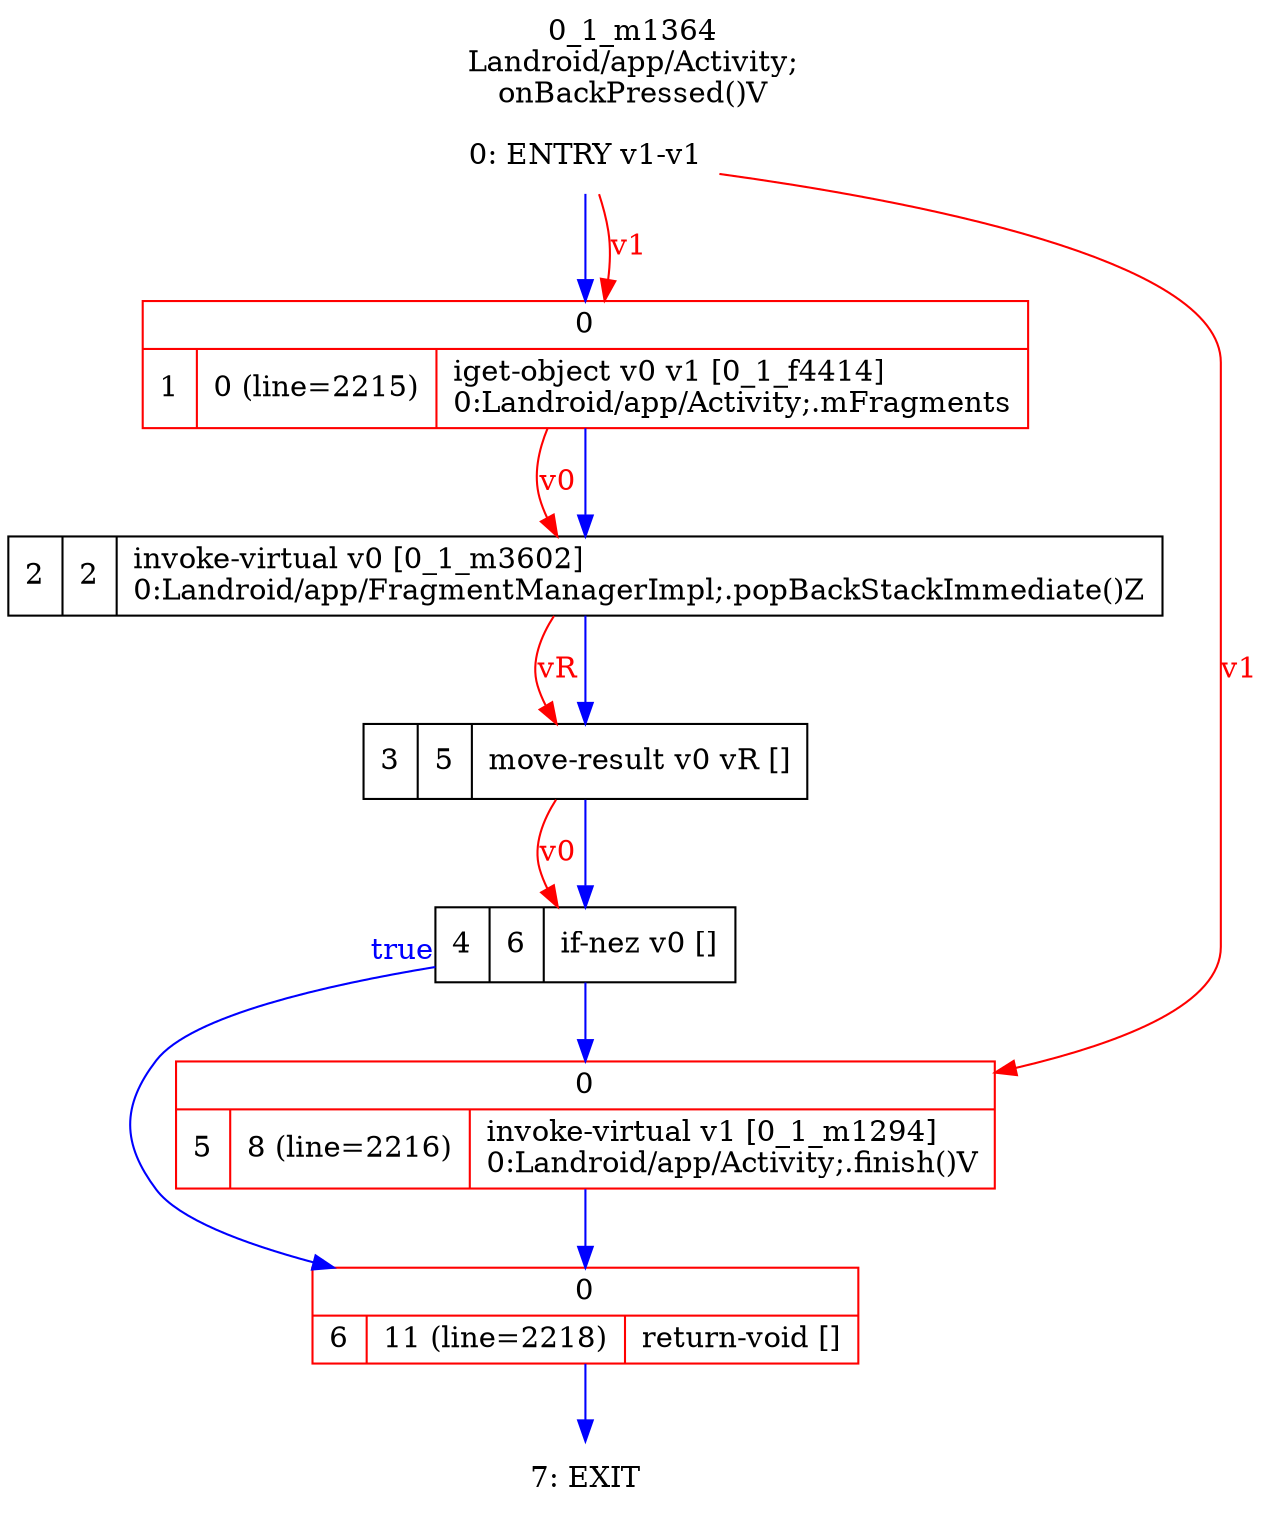 digraph G {
rankdir=UD;
labelloc=t;
label="0_1_m1364\nLandroid/app/Activity;
onBackPressed()V";
0[label="0: ENTRY v1-v1",shape=plaintext];
1[label="{0|{1|0 (line=2215)|iget-object v0 v1 [0_1_f4414]\l0:Landroid/app/Activity;.mFragments\l}}",shape=record, color=red];
2[label="2|2|invoke-virtual v0 [0_1_m3602]\l0:Landroid/app/FragmentManagerImpl;.popBackStackImmediate()Z\l",shape=record,URL="0_1_m3602.dot"];
3[label="3|5|move-result v0 vR []\l",shape=record];
4[label="4|6|if-nez v0 []\l",shape=record];
5[label="{0|{5|8 (line=2216)|invoke-virtual v1 [0_1_m1294]\l0:Landroid/app/Activity;.finish()V\l}}",shape=record,URL="0_1_m1294.dot", color=red];
6[label="{0|{6|11 (line=2218)|return-void []\l}}",shape=record, color=red];
7[label="7: EXIT",shape=plaintext];
0->1 [color=blue, fontcolor=blue,weight=100, taillabel=""];
1->2 [color=blue, fontcolor=blue,weight=100, taillabel=""];
2->3 [color=blue, fontcolor=blue,weight=100, taillabel=""];
3->4 [color=blue, fontcolor=blue,weight=100, taillabel=""];
4->6 [color=blue, fontcolor=blue,weight=10, taillabel="true"];
4->5 [color=blue, fontcolor=blue,weight=100, taillabel=""];
5->6 [color=blue, fontcolor=blue,weight=100, taillabel=""];
6->7 [color=blue, fontcolor=blue,weight=100, taillabel=""];
0->1 [color=red, fontcolor=red, label="v1"];
1->2 [color=red, fontcolor=red, label="v0"];
2->3 [color=red, fontcolor=red, label="vR"];
3->4 [color=red, fontcolor=red, label="v0"];
0->5 [color=red, fontcolor=red, label="v1"];
}
